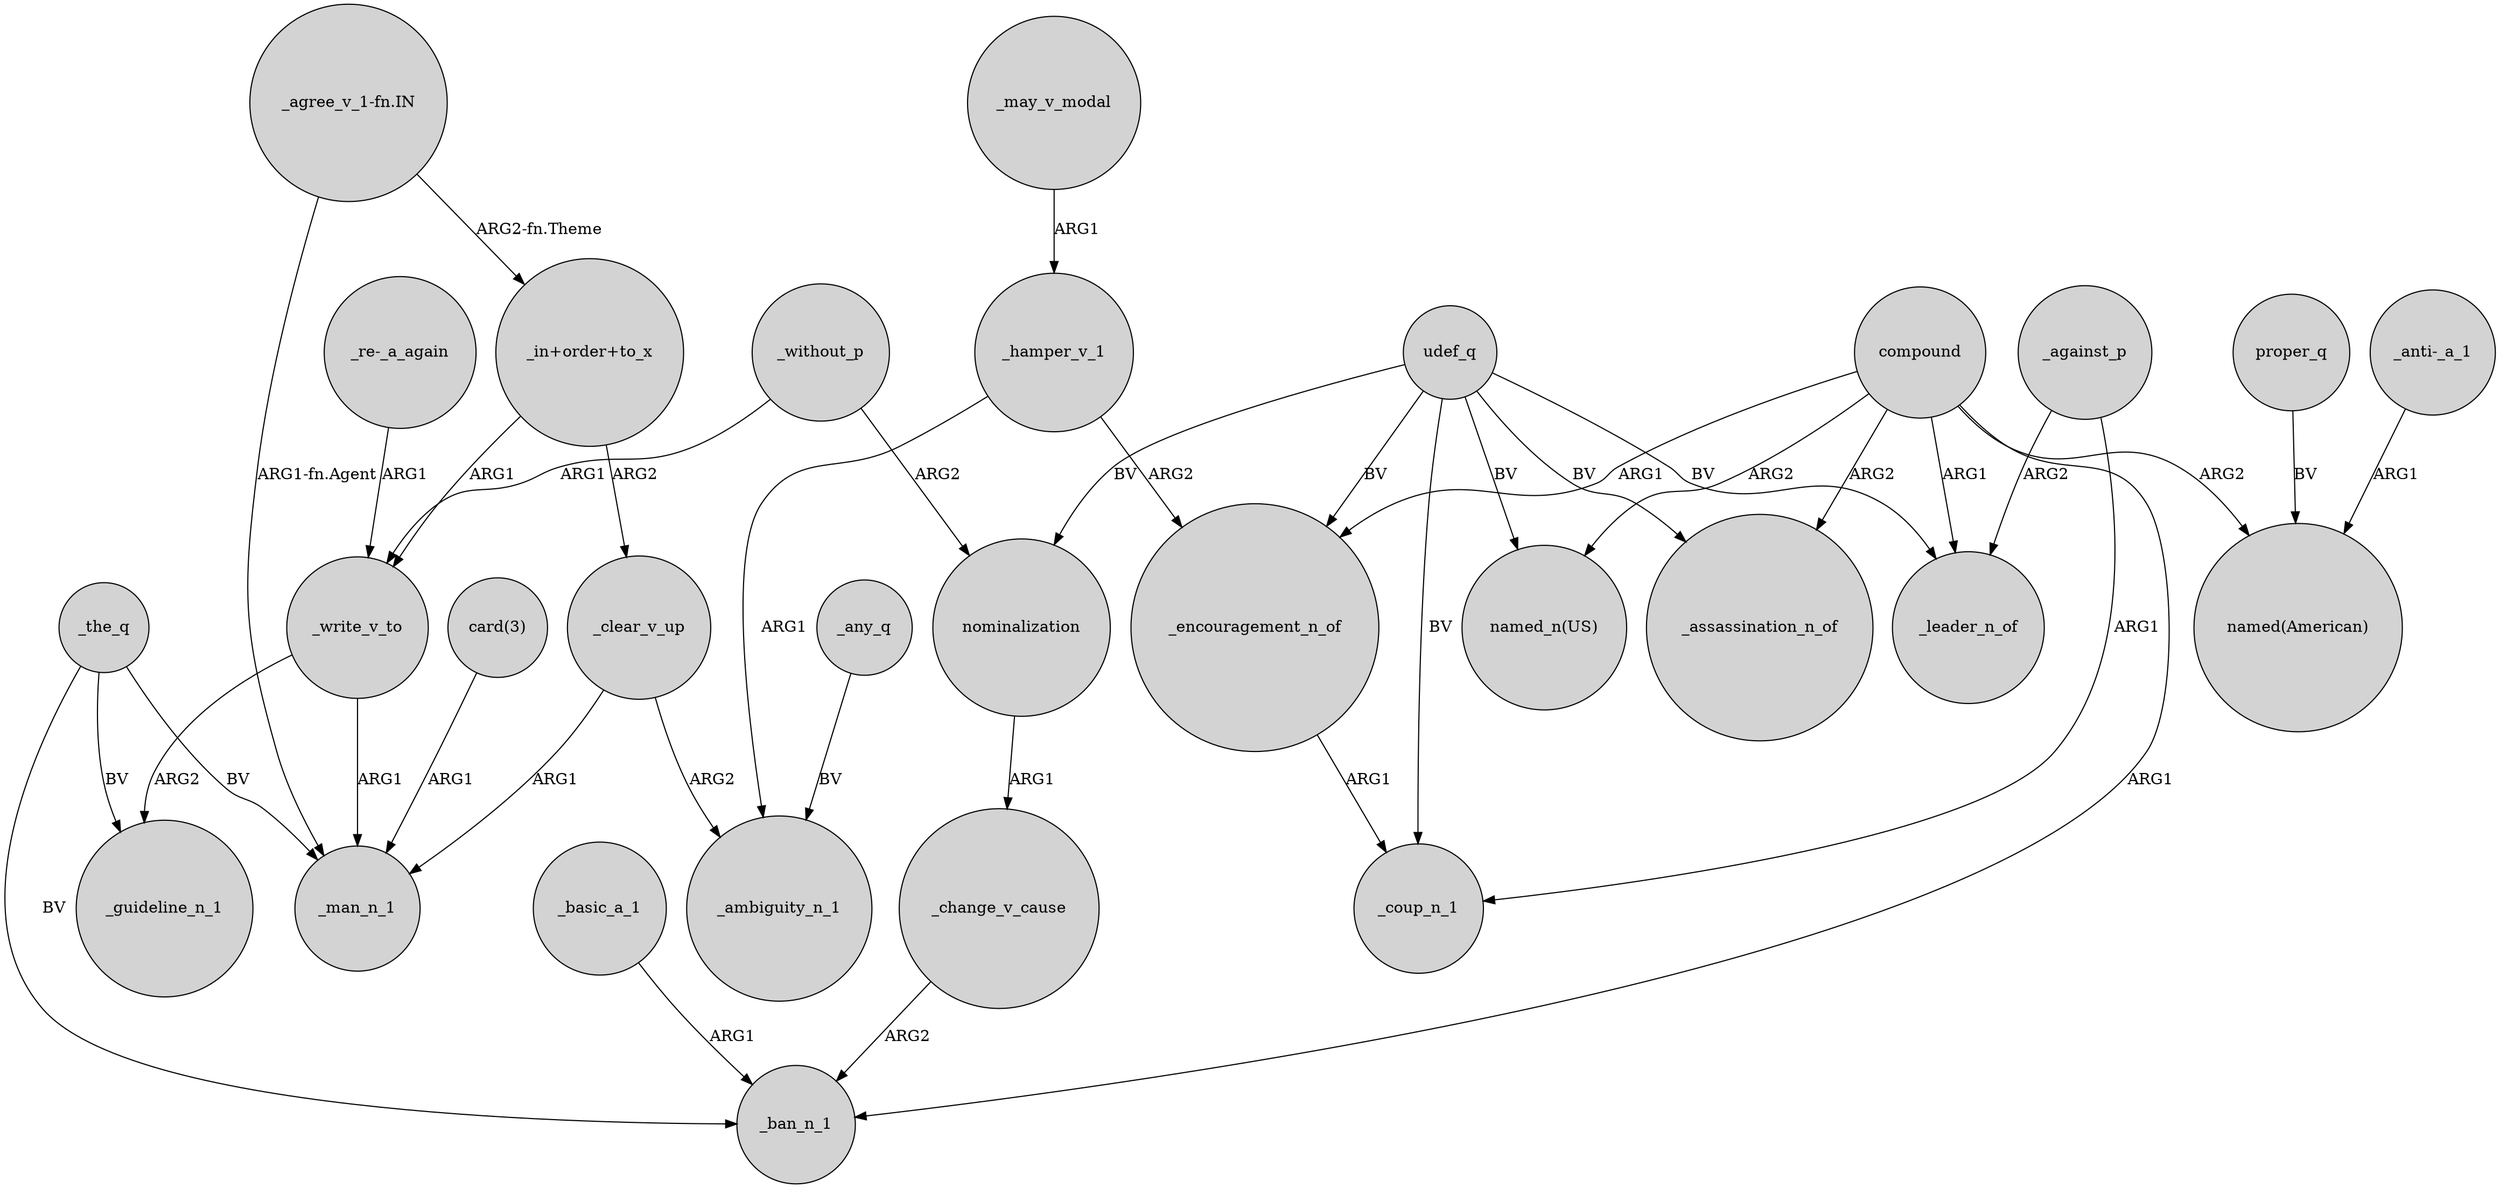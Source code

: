 digraph {
	node [shape=circle style=filled]
	"_agree_v_1-fn.IN" -> _man_n_1 [label="ARG1-fn.Agent"]
	udef_q -> "named_n(US)" [label=BV]
	compound -> _ban_n_1 [label=ARG1]
	_the_q -> _man_n_1 [label=BV]
	proper_q -> "named(American)" [label=BV]
	_basic_a_1 -> _ban_n_1 [label=ARG1]
	_write_v_to -> _man_n_1 [label=ARG1]
	_clear_v_up -> _ambiguity_n_1 [label=ARG2]
	udef_q -> _coup_n_1 [label=BV]
	_against_p -> _coup_n_1 [label=ARG1]
	"_in+order+to_x" -> _write_v_to [label=ARG1]
	compound -> _leader_n_of [label=ARG1]
	"card(3)" -> _man_n_1 [label=ARG1]
	compound -> "named_n(US)" [label=ARG2]
	compound -> "named(American)" [label=ARG2]
	udef_q -> _assassination_n_of [label=BV]
	_hamper_v_1 -> _encouragement_n_of [label=ARG2]
	nominalization -> _change_v_cause [label=ARG1]
	_clear_v_up -> _man_n_1 [label=ARG1]
	_change_v_cause -> _ban_n_1 [label=ARG2]
	_the_q -> _ban_n_1 [label=BV]
	compound -> _encouragement_n_of [label=ARG1]
	_the_q -> _guideline_n_1 [label=BV]
	udef_q -> nominalization [label=BV]
	_hamper_v_1 -> _ambiguity_n_1 [label=ARG1]
	_without_p -> nominalization [label=ARG2]
	_any_q -> _ambiguity_n_1 [label=BV]
	"_agree_v_1-fn.IN" -> "_in+order+to_x" [label="ARG2-fn.Theme"]
	"_in+order+to_x" -> _clear_v_up [label=ARG2]
	_encouragement_n_of -> _coup_n_1 [label=ARG1]
	_write_v_to -> _guideline_n_1 [label=ARG2]
	_without_p -> _write_v_to [label=ARG1]
	compound -> _assassination_n_of [label=ARG2]
	"_anti-_a_1" -> "named(American)" [label=ARG1]
	udef_q -> _leader_n_of [label=BV]
	udef_q -> _encouragement_n_of [label=BV]
	_may_v_modal -> _hamper_v_1 [label=ARG1]
	_against_p -> _leader_n_of [label=ARG2]
	"_re-_a_again" -> _write_v_to [label=ARG1]
}
